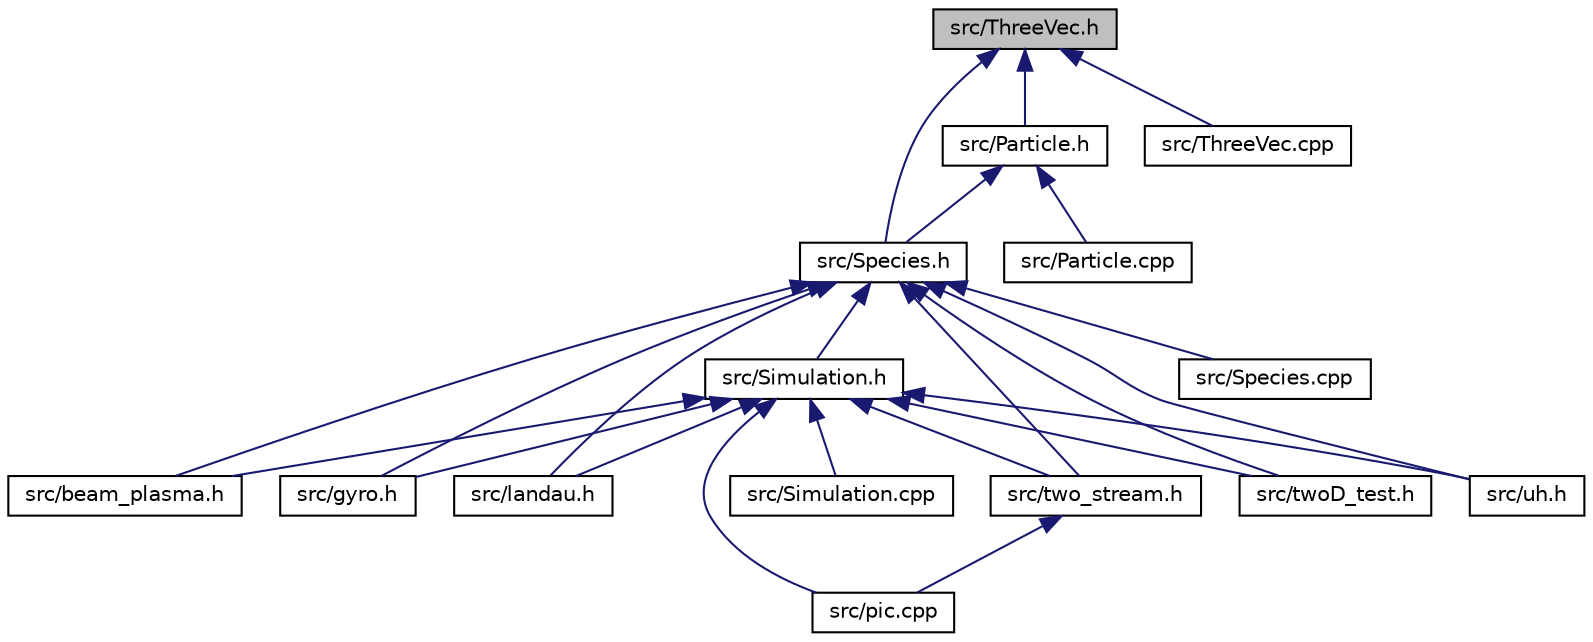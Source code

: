digraph "src/ThreeVec.h"
{
 // LATEX_PDF_SIZE
  edge [fontname="Helvetica",fontsize="10",labelfontname="Helvetica",labelfontsize="10"];
  node [fontname="Helvetica",fontsize="10",shape=record];
  Node1 [label="src/ThreeVec.h",height=0.2,width=0.4,color="black", fillcolor="grey75", style="filled", fontcolor="black",tooltip=" "];
  Node1 -> Node2 [dir="back",color="midnightblue",fontsize="10",style="solid"];
  Node2 [label="src/Particle.h",height=0.2,width=0.4,color="black", fillcolor="white", style="filled",URL="$_particle_8h.html",tooltip=" "];
  Node2 -> Node3 [dir="back",color="midnightblue",fontsize="10",style="solid"];
  Node3 [label="src/Species.h",height=0.2,width=0.4,color="black", fillcolor="white", style="filled",URL="$_species_8h.html",tooltip=" "];
  Node3 -> Node4 [dir="back",color="midnightblue",fontsize="10",style="solid"];
  Node4 [label="src/Simulation.h",height=0.2,width=0.4,color="black", fillcolor="white", style="filled",URL="$_simulation_8h.html",tooltip=" "];
  Node4 -> Node5 [dir="back",color="midnightblue",fontsize="10",style="solid"];
  Node5 [label="src/beam_plasma.h",height=0.2,width=0.4,color="black", fillcolor="white", style="filled",URL="$beam__plasma_8h.html",tooltip=" "];
  Node4 -> Node6 [dir="back",color="midnightblue",fontsize="10",style="solid"];
  Node6 [label="src/gyro.h",height=0.2,width=0.4,color="black", fillcolor="white", style="filled",URL="$gyro_8h.html",tooltip=" "];
  Node4 -> Node7 [dir="back",color="midnightblue",fontsize="10",style="solid"];
  Node7 [label="src/landau.h",height=0.2,width=0.4,color="black", fillcolor="white", style="filled",URL="$landau_8h.html",tooltip=" "];
  Node4 -> Node8 [dir="back",color="midnightblue",fontsize="10",style="solid"];
  Node8 [label="src/pic.cpp",height=0.2,width=0.4,color="black", fillcolor="white", style="filled",URL="$pic_8cpp.html",tooltip=" "];
  Node4 -> Node9 [dir="back",color="midnightblue",fontsize="10",style="solid"];
  Node9 [label="src/two_stream.h",height=0.2,width=0.4,color="black", fillcolor="white", style="filled",URL="$two__stream_8h.html",tooltip=" "];
  Node9 -> Node8 [dir="back",color="midnightblue",fontsize="10",style="solid"];
  Node4 -> Node10 [dir="back",color="midnightblue",fontsize="10",style="solid"];
  Node10 [label="src/Simulation.cpp",height=0.2,width=0.4,color="black", fillcolor="white", style="filled",URL="$_simulation_8cpp.html",tooltip=" "];
  Node4 -> Node11 [dir="back",color="midnightblue",fontsize="10",style="solid"];
  Node11 [label="src/twoD_test.h",height=0.2,width=0.4,color="black", fillcolor="white", style="filled",URL="$two_d__test_8h.html",tooltip=" "];
  Node4 -> Node12 [dir="back",color="midnightblue",fontsize="10",style="solid"];
  Node12 [label="src/uh.h",height=0.2,width=0.4,color="black", fillcolor="white", style="filled",URL="$uh_8h.html",tooltip=" "];
  Node3 -> Node5 [dir="back",color="midnightblue",fontsize="10",style="solid"];
  Node3 -> Node6 [dir="back",color="midnightblue",fontsize="10",style="solid"];
  Node3 -> Node7 [dir="back",color="midnightblue",fontsize="10",style="solid"];
  Node3 -> Node9 [dir="back",color="midnightblue",fontsize="10",style="solid"];
  Node3 -> Node13 [dir="back",color="midnightblue",fontsize="10",style="solid"];
  Node13 [label="src/Species.cpp",height=0.2,width=0.4,color="black", fillcolor="white", style="filled",URL="$_species_8cpp.html",tooltip=" "];
  Node3 -> Node11 [dir="back",color="midnightblue",fontsize="10",style="solid"];
  Node3 -> Node12 [dir="back",color="midnightblue",fontsize="10",style="solid"];
  Node2 -> Node14 [dir="back",color="midnightblue",fontsize="10",style="solid"];
  Node14 [label="src/Particle.cpp",height=0.2,width=0.4,color="black", fillcolor="white", style="filled",URL="$_particle_8cpp.html",tooltip=" "];
  Node1 -> Node3 [dir="back",color="midnightblue",fontsize="10",style="solid"];
  Node1 -> Node15 [dir="back",color="midnightblue",fontsize="10",style="solid"];
  Node15 [label="src/ThreeVec.cpp",height=0.2,width=0.4,color="black", fillcolor="white", style="filled",URL="$_three_vec_8cpp.html",tooltip=" "];
}
